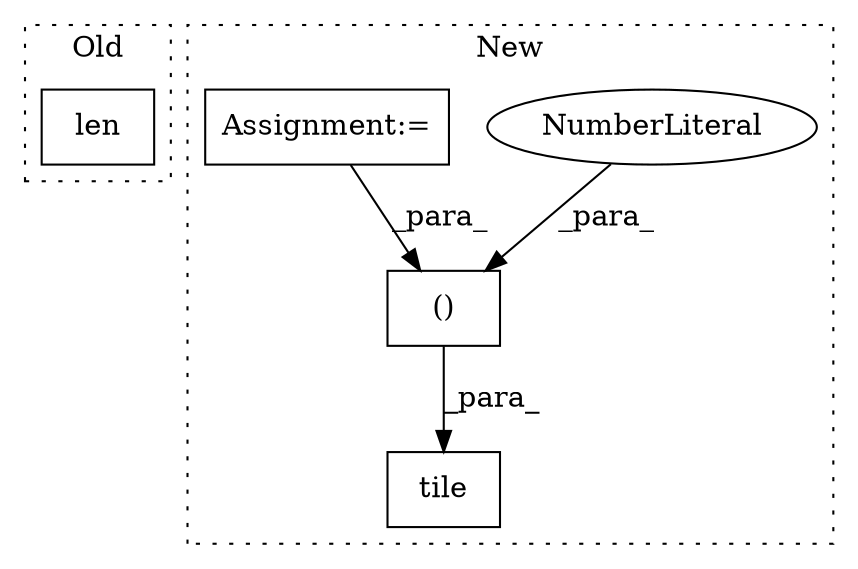 digraph G {
subgraph cluster0 {
1 [label="len" a="32" s="1179,1184" l="4,1" shape="box"];
label = "Old";
style="dotted";
}
subgraph cluster1 {
2 [label="tile" a="32" s="2210,2249" l="5,2" shape="box"];
3 [label="()" a="106" s="2231" l="18" shape="box"];
4 [label="NumberLiteral" a="34" s="2248" l="1" shape="ellipse"];
5 [label="Assignment:=" a="7" s="2150" l="1" shape="box"];
label = "New";
style="dotted";
}
3 -> 2 [label="_para_"];
4 -> 3 [label="_para_"];
5 -> 3 [label="_para_"];
}